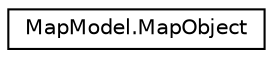 digraph "Graphical Class Hierarchy"
{
  edge [fontname="Helvetica",fontsize="10",labelfontname="Helvetica",labelfontsize="10"];
  node [fontname="Helvetica",fontsize="10",shape=record];
  rankdir="LR";
  Node0 [label="MapModel.MapObject",height=0.2,width=0.4,color="black", fillcolor="white", style="filled",URL="$class_map_model_1_1_map_object.html",tooltip="A dummy class to encapsulate the info needed to insert maps in the dictionary. We need it for being a..."];
}
